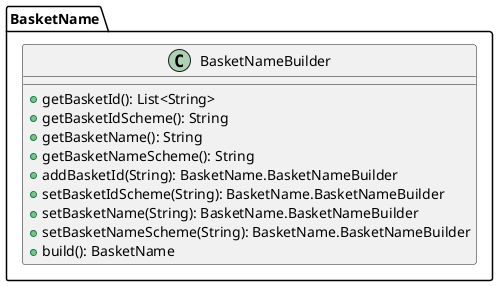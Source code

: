 @startuml

    class BasketName.BasketNameBuilder [[BasketName.BasketNameBuilder.html]] {
        +getBasketId(): List<String>
        +getBasketIdScheme(): String
        +getBasketName(): String
        +getBasketNameScheme(): String
        +addBasketId(String): BasketName.BasketNameBuilder
        +setBasketIdScheme(String): BasketName.BasketNameBuilder
        +setBasketName(String): BasketName.BasketNameBuilder
        +setBasketNameScheme(String): BasketName.BasketNameBuilder
        +build(): BasketName
    }

@enduml
